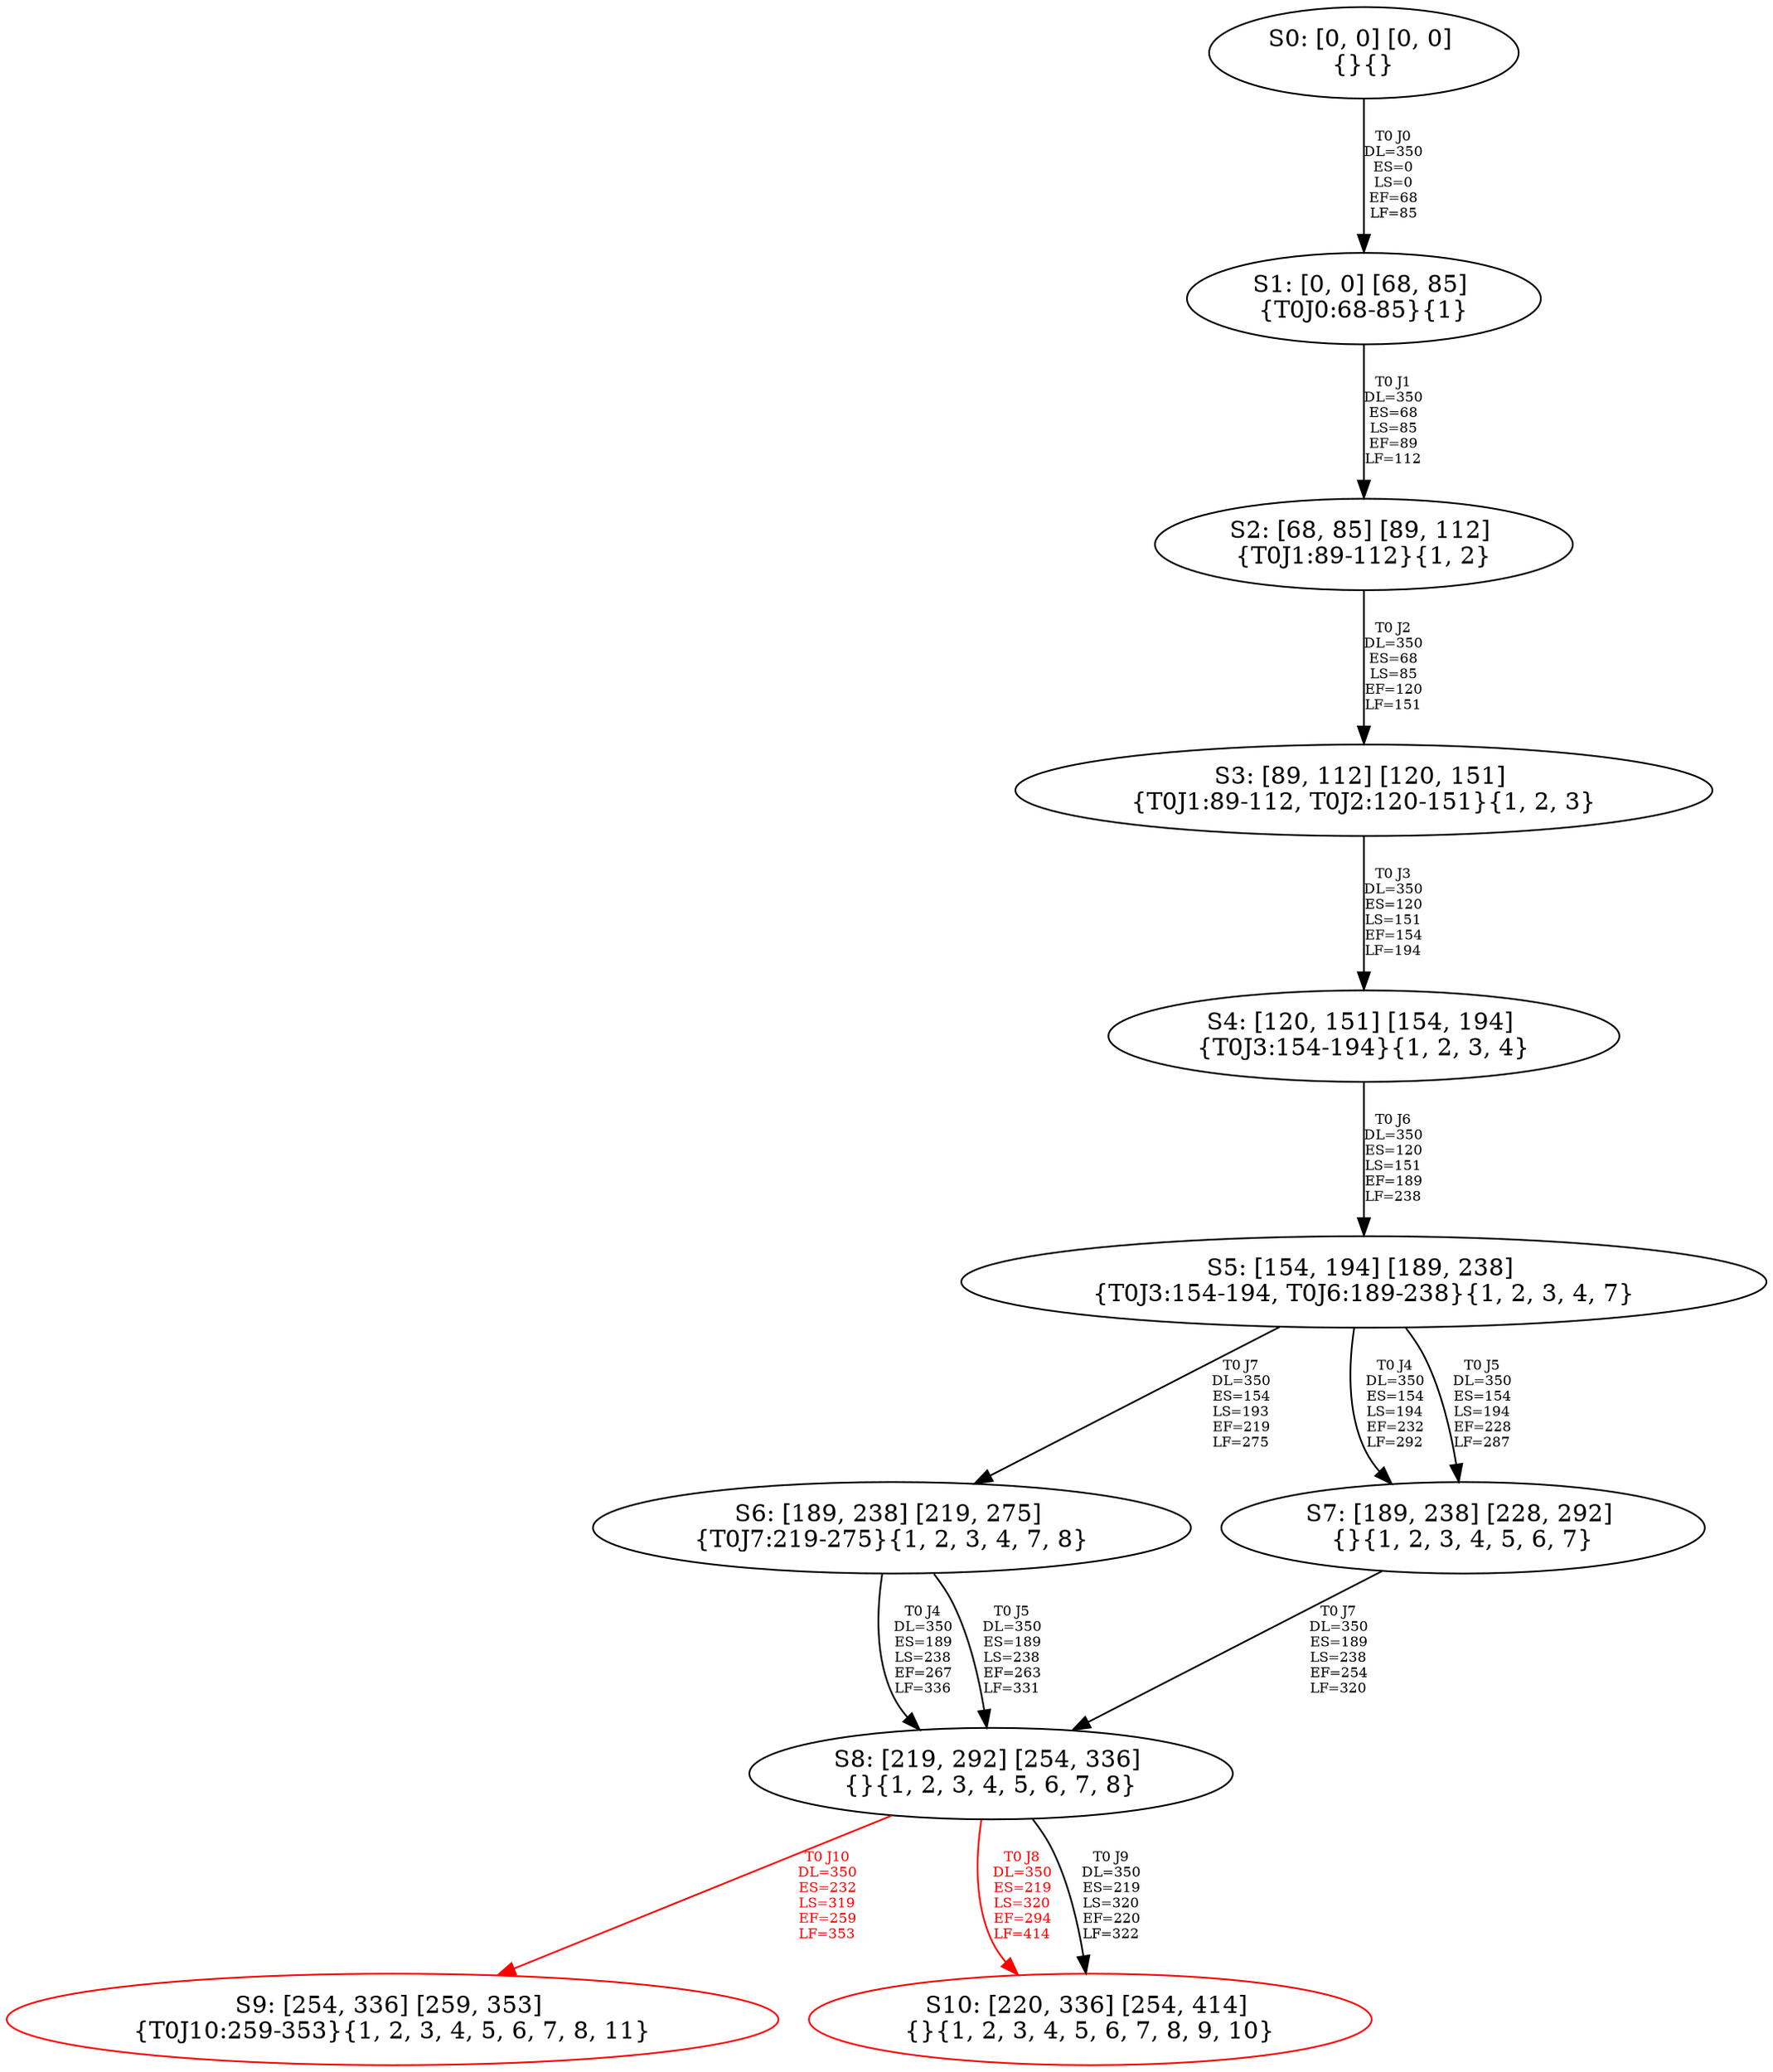 digraph {
	S0[label="S0: [0, 0] [0, 0] \n{}{}"];
	S1[label="S1: [0, 0] [68, 85] \n{T0J0:68-85}{1}"];
	S2[label="S2: [68, 85] [89, 112] \n{T0J1:89-112}{1, 2}"];
	S3[label="S3: [89, 112] [120, 151] \n{T0J1:89-112, T0J2:120-151}{1, 2, 3}"];
	S4[label="S4: [120, 151] [154, 194] \n{T0J3:154-194}{1, 2, 3, 4}"];
	S5[label="S5: [154, 194] [189, 238] \n{T0J3:154-194, T0J6:189-238}{1, 2, 3, 4, 7}"];
	S6[label="S6: [189, 238] [219, 275] \n{T0J7:219-275}{1, 2, 3, 4, 7, 8}"];
	S7[label="S7: [189, 238] [228, 292] \n{}{1, 2, 3, 4, 5, 6, 7}"];
	S8[label="S8: [219, 292] [254, 336] \n{}{1, 2, 3, 4, 5, 6, 7, 8}"];
	S9[label="S9: [254, 336] [259, 353] \n{T0J10:259-353}{1, 2, 3, 4, 5, 6, 7, 8, 11}"];
	S10[label="S10: [220, 336] [254, 414] \n{}{1, 2, 3, 4, 5, 6, 7, 8, 9, 10}"];
	S0 -> S1[label="T0 J0\nDL=350\nES=0\nLS=0\nEF=68\nLF=85",fontsize=8];
	S1 -> S2[label="T0 J1\nDL=350\nES=68\nLS=85\nEF=89\nLF=112",fontsize=8];
	S2 -> S3[label="T0 J2\nDL=350\nES=68\nLS=85\nEF=120\nLF=151",fontsize=8];
	S3 -> S4[label="T0 J3\nDL=350\nES=120\nLS=151\nEF=154\nLF=194",fontsize=8];
	S4 -> S5[label="T0 J6\nDL=350\nES=120\nLS=151\nEF=189\nLF=238",fontsize=8];
	S5 -> S7[label="T0 J4\nDL=350\nES=154\nLS=194\nEF=232\nLF=292",fontsize=8];
	S5 -> S7[label="T0 J5\nDL=350\nES=154\nLS=194\nEF=228\nLF=287",fontsize=8];
	S5 -> S6[label="T0 J7\nDL=350\nES=154\nLS=193\nEF=219\nLF=275",fontsize=8];
	S6 -> S8[label="T0 J4\nDL=350\nES=189\nLS=238\nEF=267\nLF=336",fontsize=8];
	S6 -> S8[label="T0 J5\nDL=350\nES=189\nLS=238\nEF=263\nLF=331",fontsize=8];
	S7 -> S8[label="T0 J7\nDL=350\nES=189\nLS=238\nEF=254\nLF=320",fontsize=8];
	S8 -> S10[label="T0 J8\nDL=350\nES=219\nLS=320\nEF=294\nLF=414",color=Red,fontcolor=Red,fontsize=8];
S10[color=Red];
	S8 -> S10[label="T0 J9\nDL=350\nES=219\nLS=320\nEF=220\nLF=322",fontsize=8];
	S8 -> S9[label="T0 J10\nDL=350\nES=232\nLS=319\nEF=259\nLF=353",color=Red,fontcolor=Red,fontsize=8];
S9[color=Red];
}
